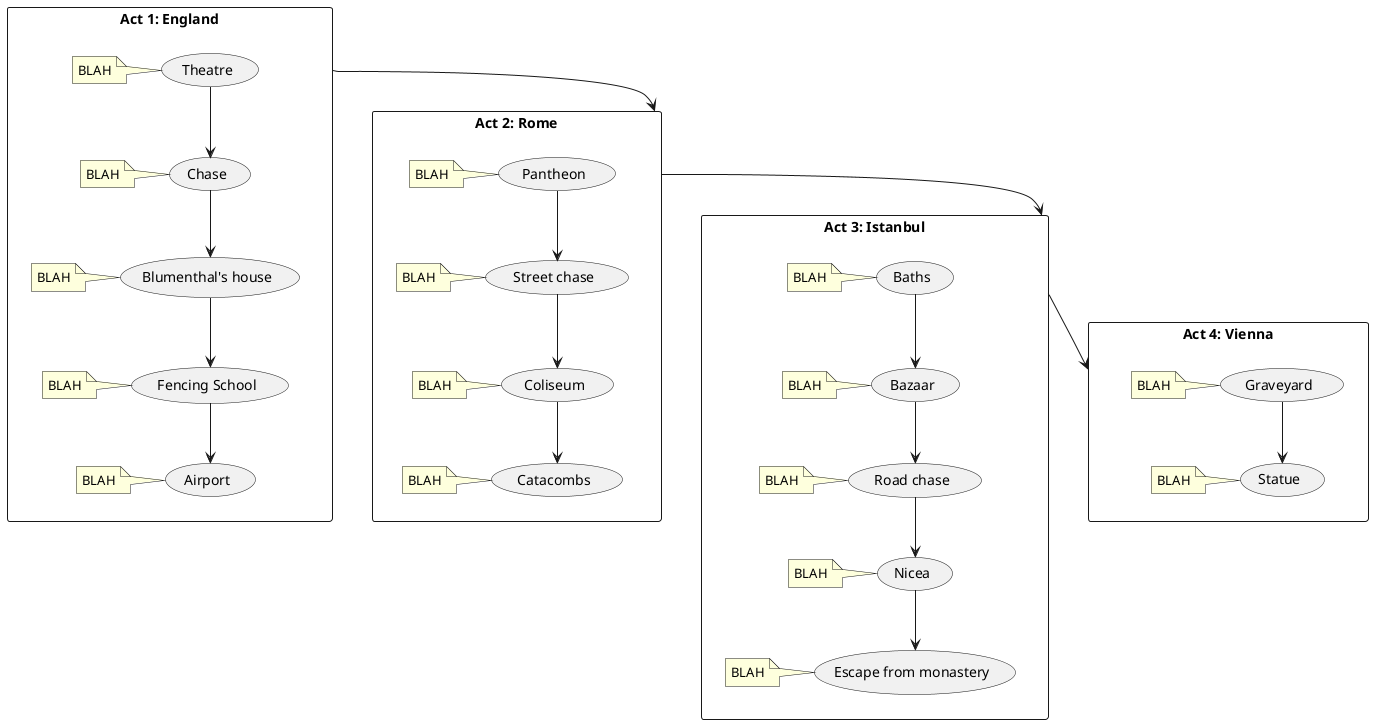 @startuml

' left to right direction

'default
top to bottom direction


rectangle Act1 as "Act 1: England" {
usecase "Theatre" as a1s1a
note left
BLAH
end note
usecase "Chase" as a1s1b
note left
BLAH
end note
usecase "Blumenthal's house" as a1s2
note left
BLAH
end note
usecase "Fencing School" as a1s3
note left
BLAH
end note
usecase "Airport" as a1s4
note left
BLAH
end note
}

a1s1a --> a1s1b
a1s1b --> a1s2
a1s2 --> a1s3
a1s3 --> a1s4



rectangle Act2 as "Act 2: Rome" {
usecase "Pantheon" as a2s1
note left
BLAH
end note
usecase "Street chase" as a2s2
note left
BLAH
end note
usecase "Coliseum" as a2s3
note left
BLAH
end note
usecase "Catacombs" as a2s4
note left
BLAH
end note
}

a2s1 --> a2s2
a2s2 --> a2s3
a2s3 --> a2s4


rectangle Act3 as "Act 3: Istanbul" {
usecase "Baths" as a3s1
note left
BLAH
end note
usecase "Bazaar" as a3s2
note left
BLAH
end note
usecase "Road chase" as a3s3
note left
BLAH
end note
usecase "Nicea" as a3s4
note left
BLAH
end note
usecase "Escape from monastery" as a3s5
note left
BLAH
end note
}

a3s1 --> a3s2
a3s2 --> a3s3
a3s3 --> a3s4
a3s4 --> a3s5

rectangle Act4 as "Act 4: Vienna" {
usecase "Graveyard" as a4s1
note left
BLAH
end note
usecase "Statue" as a4s2
note left
BLAH
end note


}
a4s1 --> a4s2


Act1 --> Act2 
Act2 --> Act3
Act3 --> Act4

@endumld